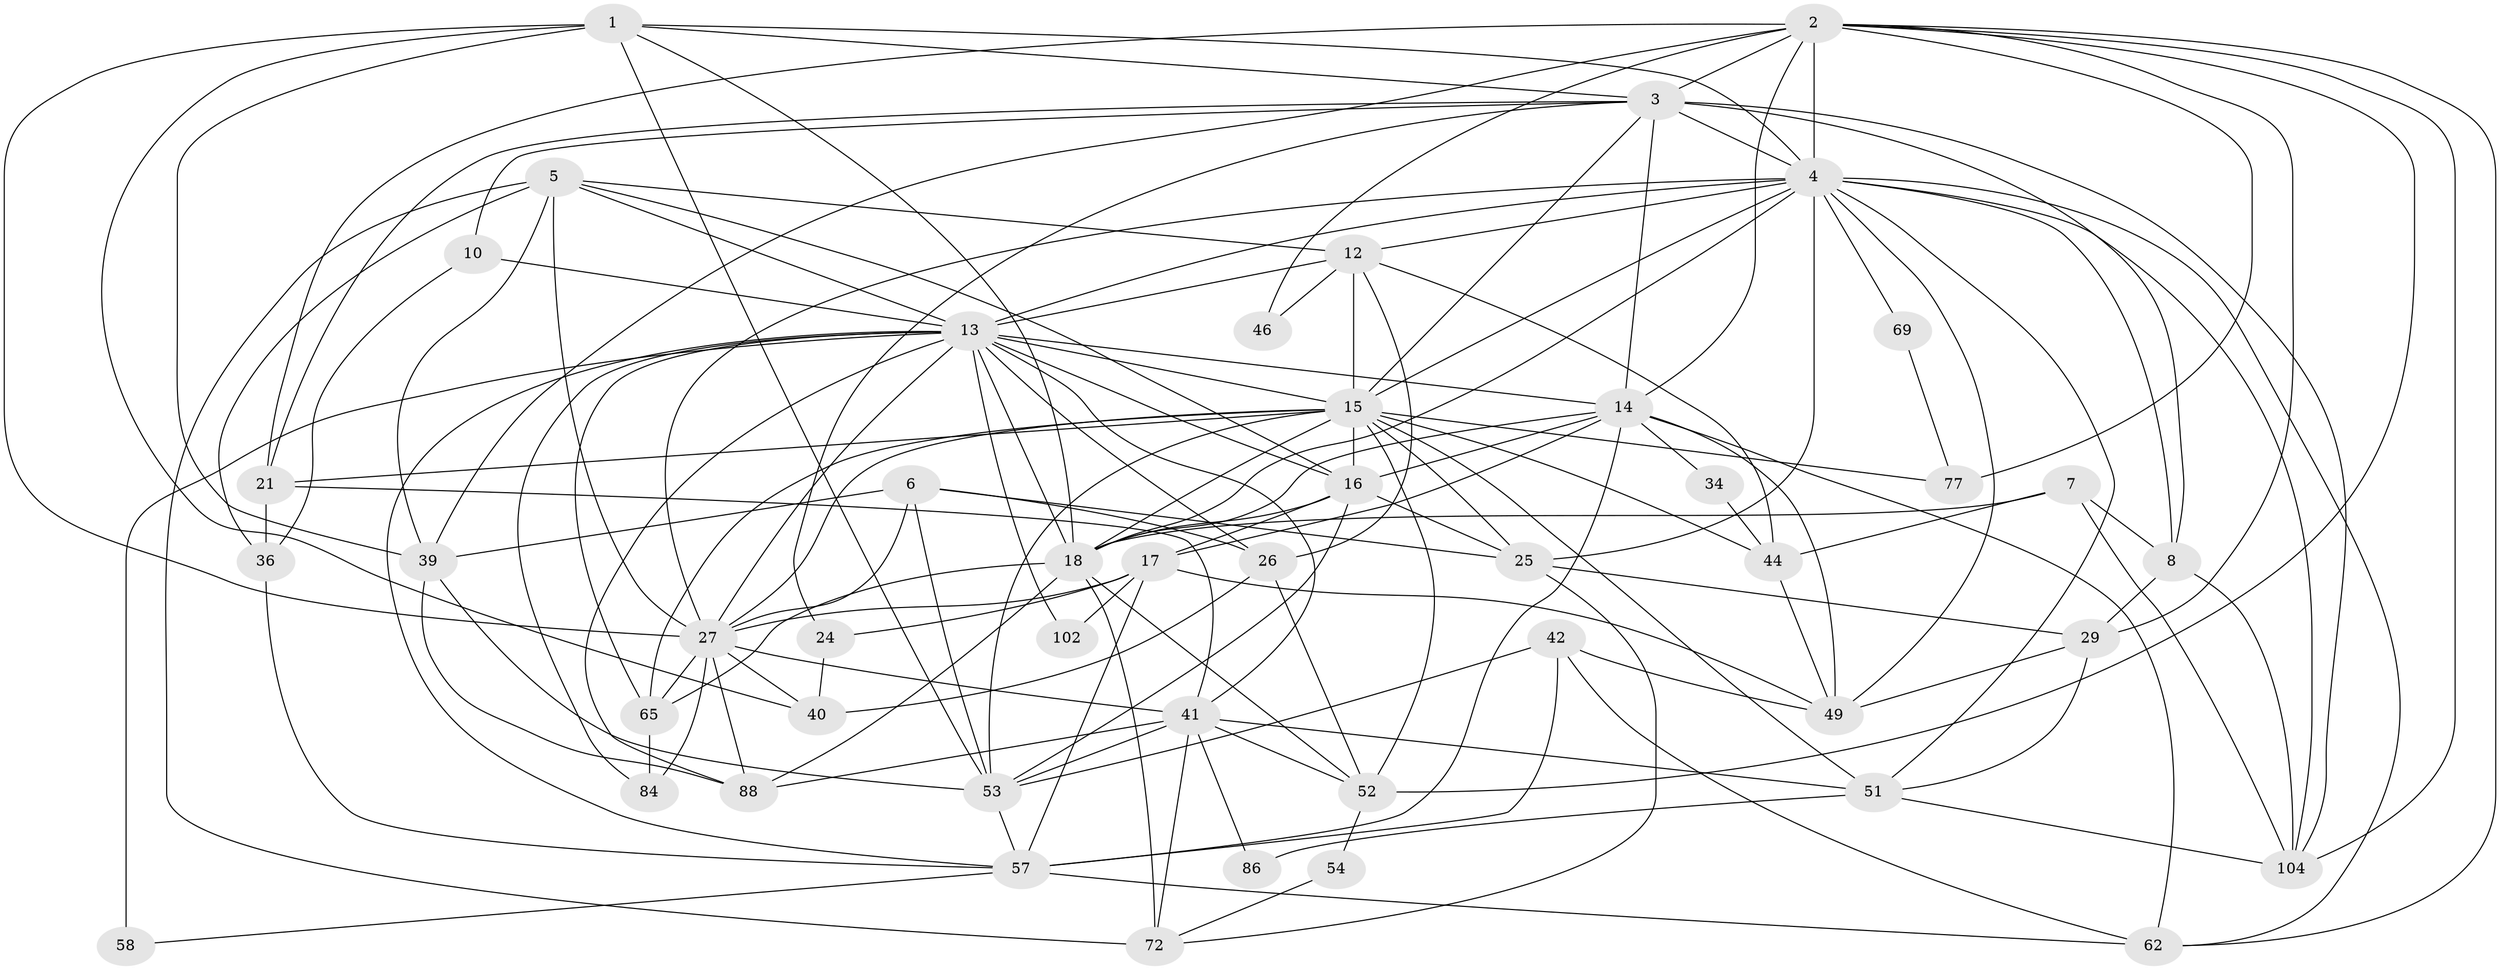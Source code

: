 // original degree distribution, {4: 0.211864406779661, 3: 0.2711864406779661, 5: 0.211864406779661, 6: 0.11864406779661017, 9: 0.00847457627118644, 7: 0.01694915254237288, 8: 0.00847457627118644, 2: 0.15254237288135594}
// Generated by graph-tools (version 1.1) at 2025/18/03/04/25 18:18:46]
// undirected, 47 vertices, 145 edges
graph export_dot {
graph [start="1"]
  node [color=gray90,style=filled];
  1 [super="+110+68+35"];
  2 [super="+43+11"];
  3 [super="+48+81"];
  4 [super="+82+63+9"];
  5 [super="+93+99"];
  6 [super="+112+30"];
  7 [super="+100"];
  8 [super="+37"];
  10;
  12 [super="+45"];
  13 [super="+20+87+59+105"];
  14 [super="+23+47"];
  15 [super="+19+89"];
  16 [super="+94+32+114"];
  17 [super="+115+64"];
  18 [super="+28"];
  21 [super="+60+38"];
  24;
  25 [super="+50"];
  26;
  27 [super="+31+101+83"];
  29;
  34;
  36;
  39 [super="+76+67"];
  40 [super="+92"];
  41 [super="+113+61+98"];
  42;
  44;
  46;
  49;
  51 [super="+90"];
  52;
  53 [super="+96+108"];
  54;
  57 [super="+74+80"];
  58;
  62 [super="+66"];
  65 [super="+85+107"];
  69;
  72 [super="+111"];
  77;
  84;
  86;
  88;
  102;
  104;
  1 -- 40;
  1 -- 53;
  1 -- 4;
  1 -- 39;
  1 -- 27;
  1 -- 18;
  1 -- 3;
  2 -- 46;
  2 -- 104;
  2 -- 77;
  2 -- 52;
  2 -- 29;
  2 -- 21;
  2 -- 4 [weight=2];
  2 -- 39;
  2 -- 62;
  2 -- 14;
  2 -- 3;
  3 -- 8 [weight=2];
  3 -- 24;
  3 -- 104;
  3 -- 10;
  3 -- 21;
  3 -- 14;
  3 -- 4;
  3 -- 15;
  4 -- 49;
  4 -- 27;
  4 -- 15;
  4 -- 104;
  4 -- 25;
  4 -- 62;
  4 -- 51;
  4 -- 69;
  4 -- 12;
  4 -- 13;
  4 -- 18;
  4 -- 8;
  5 -- 39;
  5 -- 72;
  5 -- 36;
  5 -- 27;
  5 -- 13;
  5 -- 16;
  5 -- 12;
  6 -- 26 [weight=2];
  6 -- 25;
  6 -- 53;
  6 -- 39 [weight=2];
  6 -- 27 [weight=2];
  7 -- 8;
  7 -- 104;
  7 -- 44;
  7 -- 18;
  8 -- 104;
  8 -- 29;
  10 -- 36;
  10 -- 13;
  12 -- 26;
  12 -- 46;
  12 -- 15;
  12 -- 13;
  12 -- 44;
  13 -- 16 [weight=2];
  13 -- 84;
  13 -- 58 [weight=2];
  13 -- 65;
  13 -- 88;
  13 -- 102;
  13 -- 26;
  13 -- 27 [weight=2];
  13 -- 14;
  13 -- 41;
  13 -- 18 [weight=2];
  13 -- 57;
  13 -- 15;
  14 -- 34;
  14 -- 49;
  14 -- 16;
  14 -- 17;
  14 -- 62;
  14 -- 18 [weight=2];
  14 -- 57;
  15 -- 44;
  15 -- 52;
  15 -- 53;
  15 -- 25;
  15 -- 65;
  15 -- 77;
  15 -- 21;
  15 -- 16;
  15 -- 51;
  15 -- 18 [weight=2];
  15 -- 27;
  16 -- 25;
  16 -- 53;
  16 -- 17;
  16 -- 18;
  17 -- 24;
  17 -- 57;
  17 -- 27;
  17 -- 102;
  17 -- 49;
  18 -- 52;
  18 -- 65 [weight=2];
  18 -- 72 [weight=2];
  18 -- 88;
  21 -- 36;
  21 -- 41;
  24 -- 40;
  25 -- 29;
  25 -- 72;
  26 -- 52;
  26 -- 40;
  27 -- 88;
  27 -- 65;
  27 -- 84;
  27 -- 40;
  27 -- 41 [weight=2];
  29 -- 49;
  29 -- 51;
  34 -- 44;
  36 -- 57;
  39 -- 53 [weight=2];
  39 -- 88;
  41 -- 51;
  41 -- 72;
  41 -- 88;
  41 -- 52;
  41 -- 53;
  41 -- 86;
  42 -- 49;
  42 -- 57;
  42 -- 53;
  42 -- 62;
  44 -- 49;
  51 -- 86;
  51 -- 104;
  52 -- 54;
  53 -- 57;
  54 -- 72;
  57 -- 62;
  57 -- 58;
  65 -- 84;
  69 -- 77;
}
